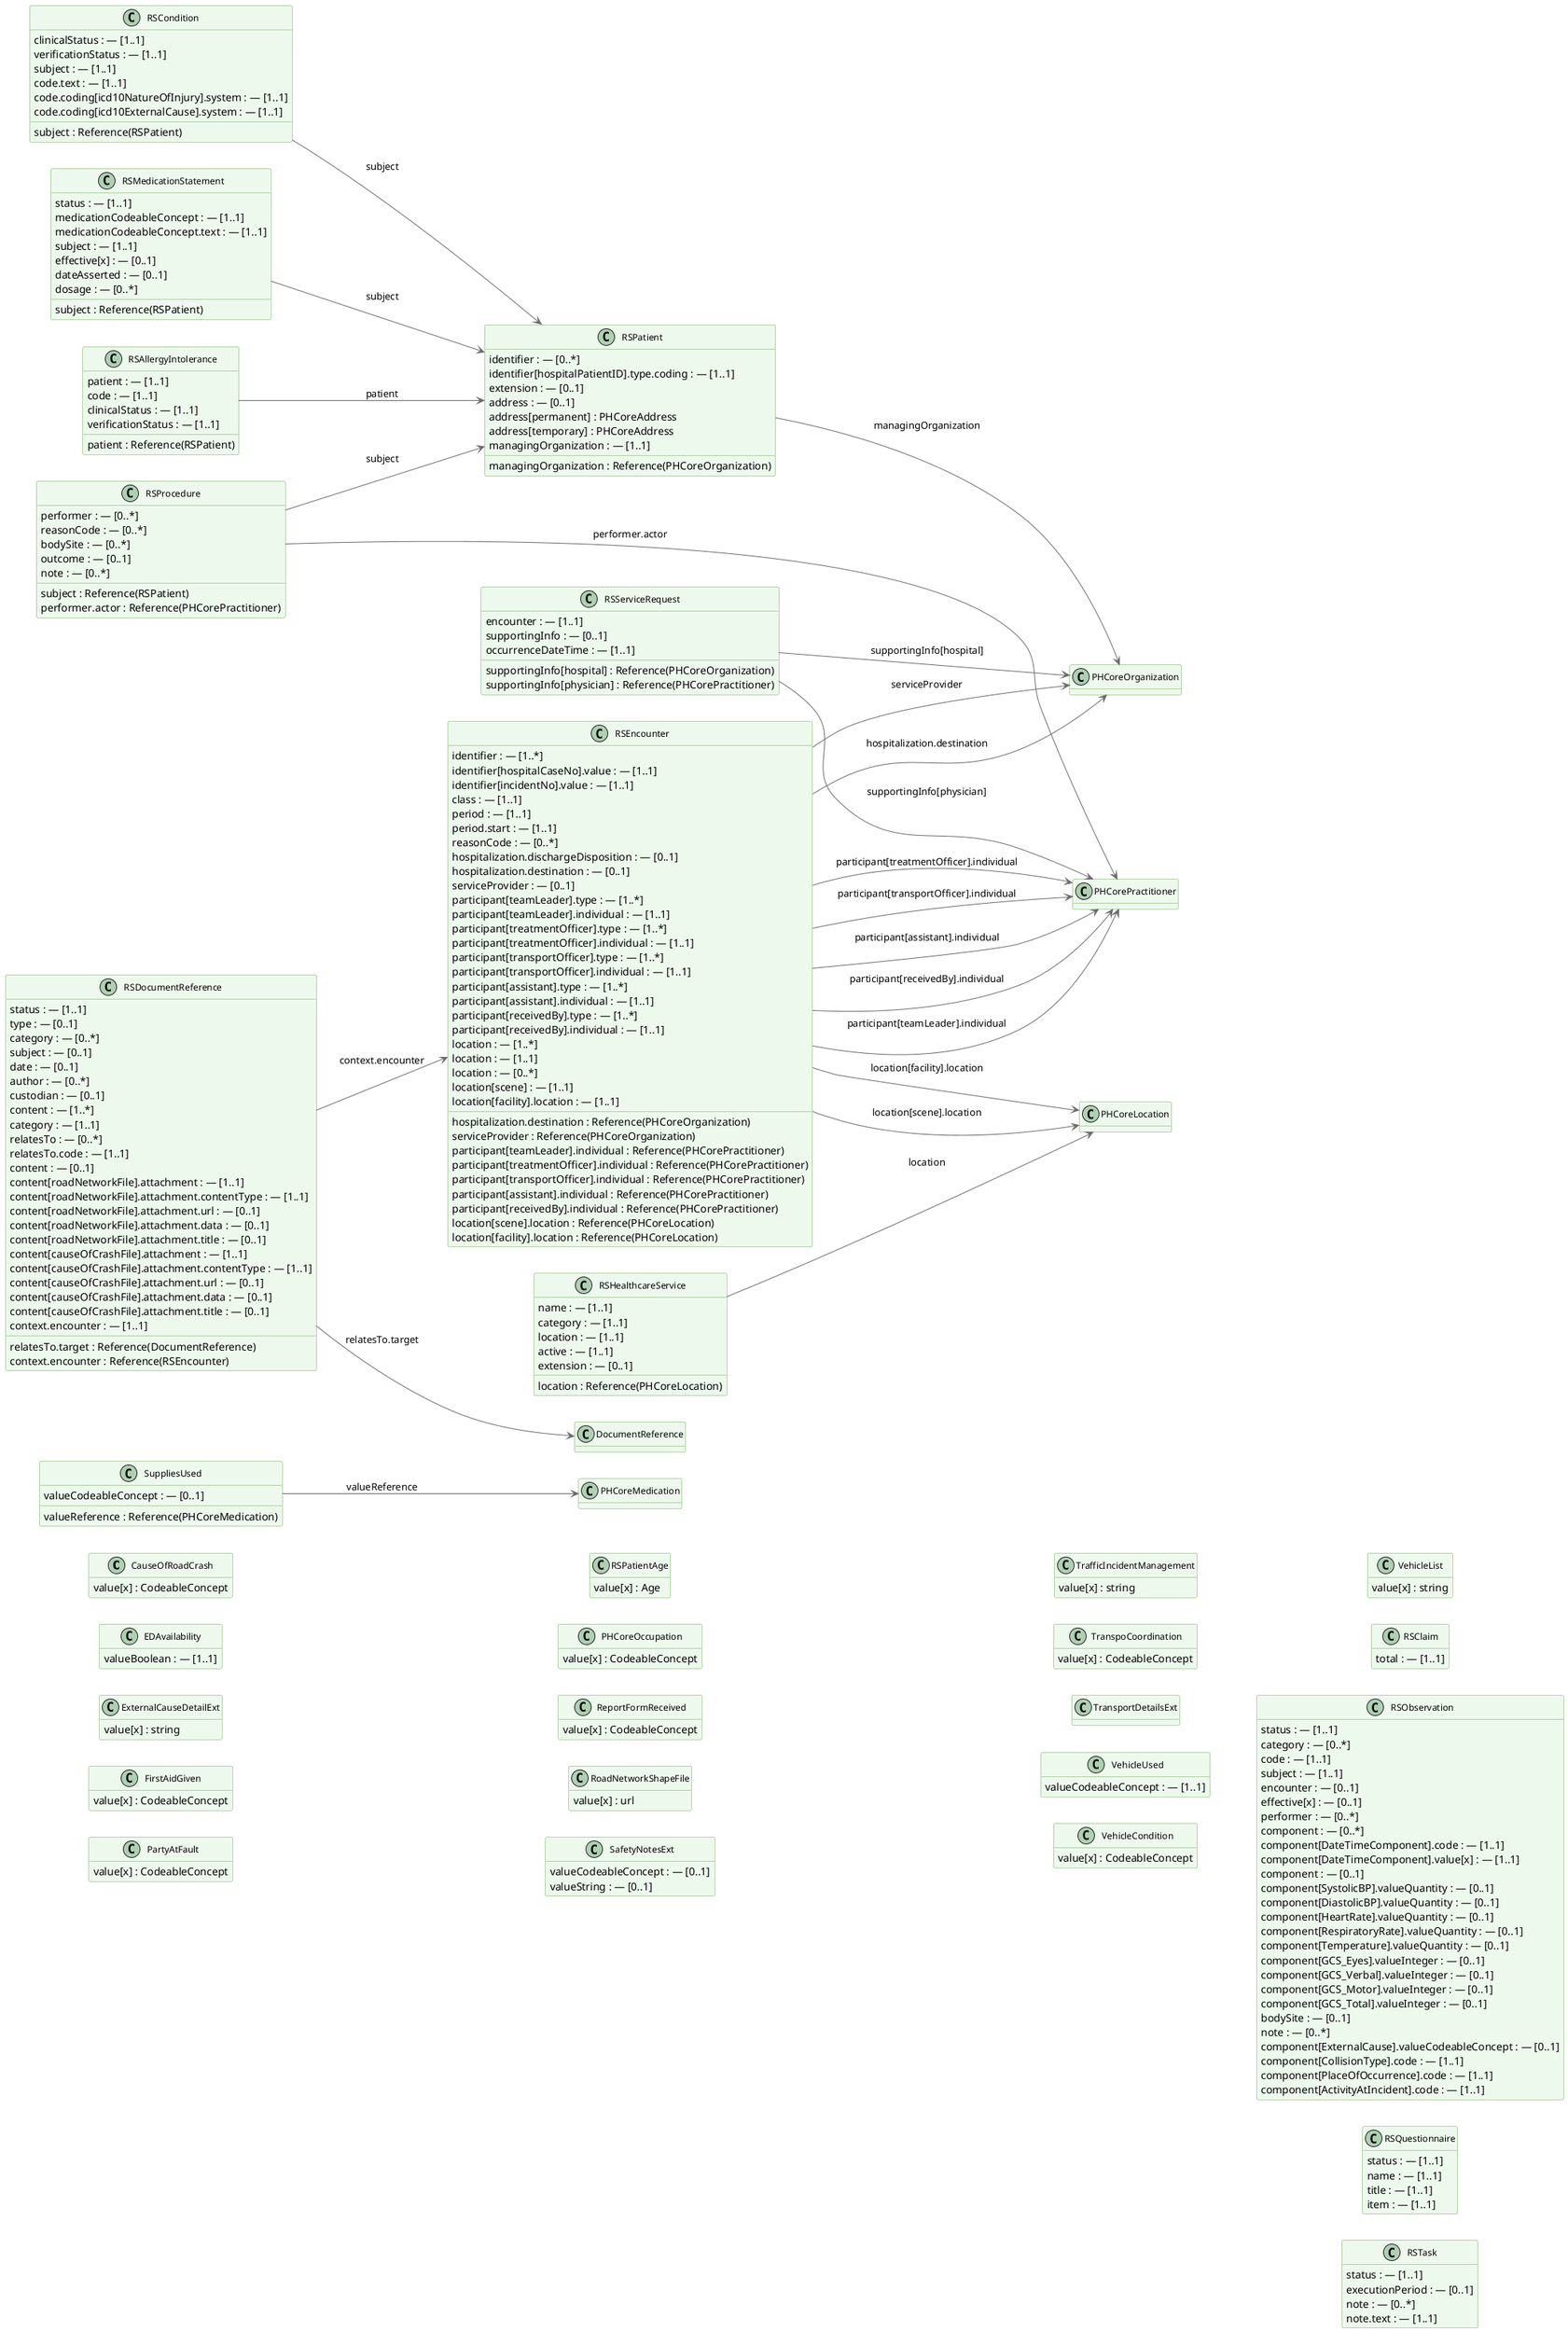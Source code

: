 @startuml
skinparam ClassFontName Arial
skinparam ClassFontSize 12
skinparam ClassAttributeIconSize 0
skinparam ClassBackgroundColor #EEF9EE
skinparam ClassBorderColor #6AA84F
skinparam ArrowColor #6A6A6A
skinparam ArrowThickness 1
hide empty methods
left to right direction

class "CauseOfRoadCrash" {
  value[x] : CodeableConcept
}
class "EDAvailability" {
  valueBoolean : — [1..1]
}
class "ExternalCauseDetailExt" {
  value[x] : string
}
class "FirstAidGiven" {
  value[x] : CodeableConcept
}
class "PartyAtFault" {
  value[x] : CodeableConcept
}
class "RSPatientAge" {
  value[x] : Age
}
class "PHCoreOccupation" {
  value[x] : CodeableConcept
}
class "ReportFormReceived" {
  value[x] : CodeableConcept
}
class "RoadNetworkShapeFile" {
  value[x] : url
}
class "SafetyNotesExt" {
  valueCodeableConcept : — [0..1]
  valueString : — [0..1]
}
class "SuppliesUsed" {
  valueCodeableConcept : — [0..1]
  valueReference : Reference(PHCoreMedication)
}
class "PHCoreMedication"
class "TrafficIncidentManagement" {
  value[x] : string
}
class "TranspoCoordination" {
  value[x] : CodeableConcept
}
class "TransportDetailsExt"
class "VehicleUsed" {
  valueCodeableConcept : — [1..1]
}
class "VehicleCondition" {
  value[x] : CodeableConcept
}
class "VehicleList" {
  value[x] : string
}
class "RSAllergyIntolerance" {
  patient : — [1..1]
  patient : Reference(RSPatient)
  code : — [1..1]
  clinicalStatus : — [1..1]
  verificationStatus : — [1..1]
}
class "RSPatient" {
  identifier : — [0..*]
  identifier[hospitalPatientID].type.coding : — [1..1]
  extension : — [0..1]
  address : — [0..1]
  address[permanent] : PHCoreAddress
  address[temporary] : PHCoreAddress
  managingOrganization : — [1..1]
  managingOrganization : Reference(PHCoreOrganization)
}
class "RSClaim" {
  total : — [1..1]
}
class "RSCondition" {
  clinicalStatus : — [1..1]
  verificationStatus : — [1..1]
  subject : — [1..1]
  subject : Reference(RSPatient)
  code.text : — [1..1]
  code.coding[icd10NatureOfInjury].system : — [1..1]
  code.coding[icd10ExternalCause].system : — [1..1]
}
class "RSDocumentReference" {
  status : — [1..1]
  type : — [0..1]
  category : — [0..*]
  subject : — [0..1]
  date : — [0..1]
  author : — [0..*]
  custodian : — [0..1]
  content : — [1..*]
  category : — [1..1]
  relatesTo : — [0..*]
  relatesTo.code : — [1..1]
  relatesTo.target : Reference(DocumentReference)
  content : — [0..1]
  content[roadNetworkFile].attachment : — [1..1]
  content[roadNetworkFile].attachment.contentType : — [1..1]
  content[roadNetworkFile].attachment.url : — [0..1]
  content[roadNetworkFile].attachment.data : — [0..1]
  content[roadNetworkFile].attachment.title : — [0..1]
  content[causeOfCrashFile].attachment : — [1..1]
  content[causeOfCrashFile].attachment.contentType : — [1..1]
  content[causeOfCrashFile].attachment.url : — [0..1]
  content[causeOfCrashFile].attachment.data : — [0..1]
  content[causeOfCrashFile].attachment.title : — [0..1]
  context.encounter : — [1..1]
  context.encounter : Reference(RSEncounter)
}
class "DocumentReference"
class "RSEncounter" {
  identifier : — [1..*]
  identifier[hospitalCaseNo].value : — [1..1]
  identifier[incidentNo].value : — [1..1]
  class : — [1..1]
  period : — [1..1]
  period.start : — [1..1]
  reasonCode : — [0..*]
  hospitalization.dischargeDisposition : — [0..1]
  hospitalization.destination : — [0..1]
  hospitalization.destination : Reference(PHCoreOrganization)
  serviceProvider : — [0..1]
  serviceProvider : Reference(PHCoreOrganization)
  participant[teamLeader].type : — [1..*]
  participant[teamLeader].individual : — [1..1]
  participant[teamLeader].individual : Reference(PHCorePractitioner)
  participant[treatmentOfficer].type : — [1..*]
  participant[treatmentOfficer].individual : — [1..1]
  participant[treatmentOfficer].individual : Reference(PHCorePractitioner)
  participant[transportOfficer].type : — [1..*]
  participant[transportOfficer].individual : — [1..1]
  participant[transportOfficer].individual : Reference(PHCorePractitioner)
  participant[assistant].type : — [1..*]
  participant[assistant].individual : — [1..1]
  participant[assistant].individual : Reference(PHCorePractitioner)
  participant[receivedBy].type : — [1..*]
  participant[receivedBy].individual : — [1..1]
  participant[receivedBy].individual : Reference(PHCorePractitioner)
  location : — [1..*]
  location : — [1..1]
  location : — [0..*]
  location[scene] : — [1..1]
  location[scene].location : Reference(PHCoreLocation)
  location[facility].location : — [1..1]
  location[facility].location : Reference(PHCoreLocation)
}
class "PHCoreOrganization"
class "PHCorePractitioner"
class "PHCoreLocation"
class "RSHealthcareService" {
  name : — [1..1]
  category : — [1..1]
  location : — [1..1]
  location : Reference(PHCoreLocation)
  active : — [1..1]
  extension : — [0..1]
}
class "RSMedicationStatement" {
  status : — [1..1]
  medicationCodeableConcept : — [1..1]
  medicationCodeableConcept.text : — [1..1]
  subject : — [1..1]
  subject : Reference(RSPatient)
  effective[x] : — [0..1]
  dateAsserted : — [0..1]
  dosage : — [0..*]
}
class "RSObservation" {
  status : — [1..1]
  category : — [0..*]
  code : — [1..1]
  subject : — [1..1]
  encounter : — [0..1]
  effective[x] : — [0..1]
  performer : — [0..*]
  component : — [0..*]
  component[DateTimeComponent].code : — [1..1]
  component[DateTimeComponent].value[x] : — [1..1]
  component : — [0..1]
  component[SystolicBP].valueQuantity : — [0..1]
  component[DiastolicBP].valueQuantity : — [0..1]
  component[HeartRate].valueQuantity : — [0..1]
  component[RespiratoryRate].valueQuantity : — [0..1]
  component[Temperature].valueQuantity : — [0..1]
  component[GCS_Eyes].valueInteger : — [0..1]
  component[GCS_Verbal].valueInteger : — [0..1]
  component[GCS_Motor].valueInteger : — [0..1]
  component[GCS_Total].valueInteger : — [0..1]
  bodySite : — [0..1]
  note : — [0..*]
  component[ExternalCause].valueCodeableConcept : — [0..1]
  component[CollisionType].code : — [1..1]
  component[PlaceOfOccurrence].code : — [1..1]
  component[ActivityAtIncident].code : — [1..1]
}
class "RSProcedure" {
  subject : Reference(RSPatient)
  performer : — [0..*]
  performer.actor : Reference(PHCorePractitioner)
  reasonCode : — [0..*]
  bodySite : — [0..*]
  outcome : — [0..1]
  note : — [0..*]
}
class "RSQuestionnaire" {
  status : — [1..1]
  name : — [1..1]
  title : — [1..1]
  item : — [1..1]
}
class "RSServiceRequest" {
  encounter : — [1..1]
  supportingInfo : — [0..1]
  supportingInfo[hospital] : Reference(PHCoreOrganization)
  supportingInfo[physician] : Reference(PHCorePractitioner)
  occurrenceDateTime : — [1..1]
}
class "RSTask" {
  status : — [1..1]
  executionPeriod : — [0..1]
  note : — [0..*]
  note.text : — [1..1]
}

"SuppliesUsed" --> "PHCoreMedication" : valueReference
"RSAllergyIntolerance" --> "RSPatient" : patient
"RSCondition" --> "RSPatient" : subject
"RSDocumentReference" --> "DocumentReference" : relatesTo.target
"RSDocumentReference" --> "RSEncounter" : context.encounter
"RSEncounter" --> "PHCoreOrganization" : hospitalization.destination
"RSEncounter" --> "PHCoreOrganization" : serviceProvider
"RSEncounter" --> "PHCorePractitioner" : participant[teamLeader].individual
"RSEncounter" --> "PHCorePractitioner" : participant[treatmentOfficer].individual
"RSEncounter" --> "PHCorePractitioner" : participant[transportOfficer].individual
"RSEncounter" --> "PHCorePractitioner" : participant[assistant].individual
"RSEncounter" --> "PHCorePractitioner" : participant[receivedBy].individual
"RSEncounter" --> "PHCoreLocation" : location[scene].location
"RSEncounter" --> "PHCoreLocation" : location[facility].location
"RSHealthcareService" --> "PHCoreLocation" : location
"RSMedicationStatement" --> "RSPatient" : subject
"RSPatient" --> "PHCoreOrganization" : managingOrganization
"RSProcedure" --> "RSPatient" : subject
"RSProcedure" --> "PHCorePractitioner" : performer.actor
"RSServiceRequest" --> "PHCoreOrganization" : supportingInfo[hospital]
"RSServiceRequest" --> "PHCorePractitioner" : supportingInfo[physician]

@enduml